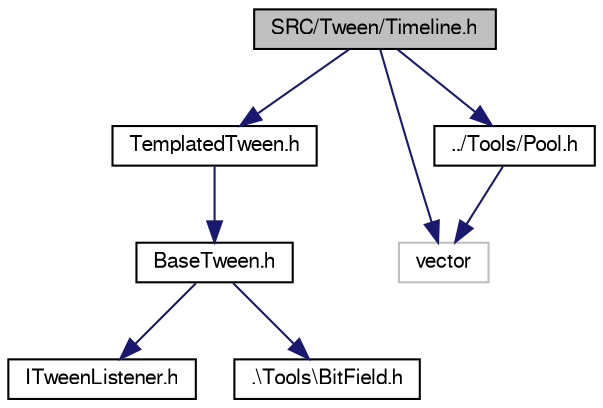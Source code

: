 digraph "SRC/Tween/Timeline.h"
{
  bgcolor="transparent";
  edge [fontname="FreeSans",fontsize="10",labelfontname="FreeSans",labelfontsize="10"];
  node [fontname="FreeSans",fontsize="10",shape=record];
  Node1 [label="SRC/Tween/Timeline.h",height=0.2,width=0.4,color="black", fillcolor="grey75", style="filled" fontcolor="black"];
  Node1 -> Node2 [color="midnightblue",fontsize="10",style="solid",fontname="FreeSans"];
  Node2 [label="TemplatedTween.h",height=0.2,width=0.4,color="black",URL="$TemplatedTween_8h.html"];
  Node2 -> Node3 [color="midnightblue",fontsize="10",style="solid",fontname="FreeSans"];
  Node3 [label="BaseTween.h",height=0.2,width=0.4,color="black",URL="$BaseTween_8h.html"];
  Node3 -> Node4 [color="midnightblue",fontsize="10",style="solid",fontname="FreeSans"];
  Node4 [label="ITweenListener.h",height=0.2,width=0.4,color="black",URL="$ITweenListener_8h.html"];
  Node3 -> Node5 [color="midnightblue",fontsize="10",style="solid",fontname="FreeSans"];
  Node5 [label=".\\Tools\\BitField.h",height=0.2,width=0.4,color="black",URL="$BitField_8h.html"];
  Node1 -> Node6 [color="midnightblue",fontsize="10",style="solid",fontname="FreeSans"];
  Node6 [label="vector",height=0.2,width=0.4,color="grey75"];
  Node1 -> Node7 [color="midnightblue",fontsize="10",style="solid",fontname="FreeSans"];
  Node7 [label="../Tools/Pool.h",height=0.2,width=0.4,color="black",URL="$Pool_8h.html"];
  Node7 -> Node6 [color="midnightblue",fontsize="10",style="solid",fontname="FreeSans"];
}
